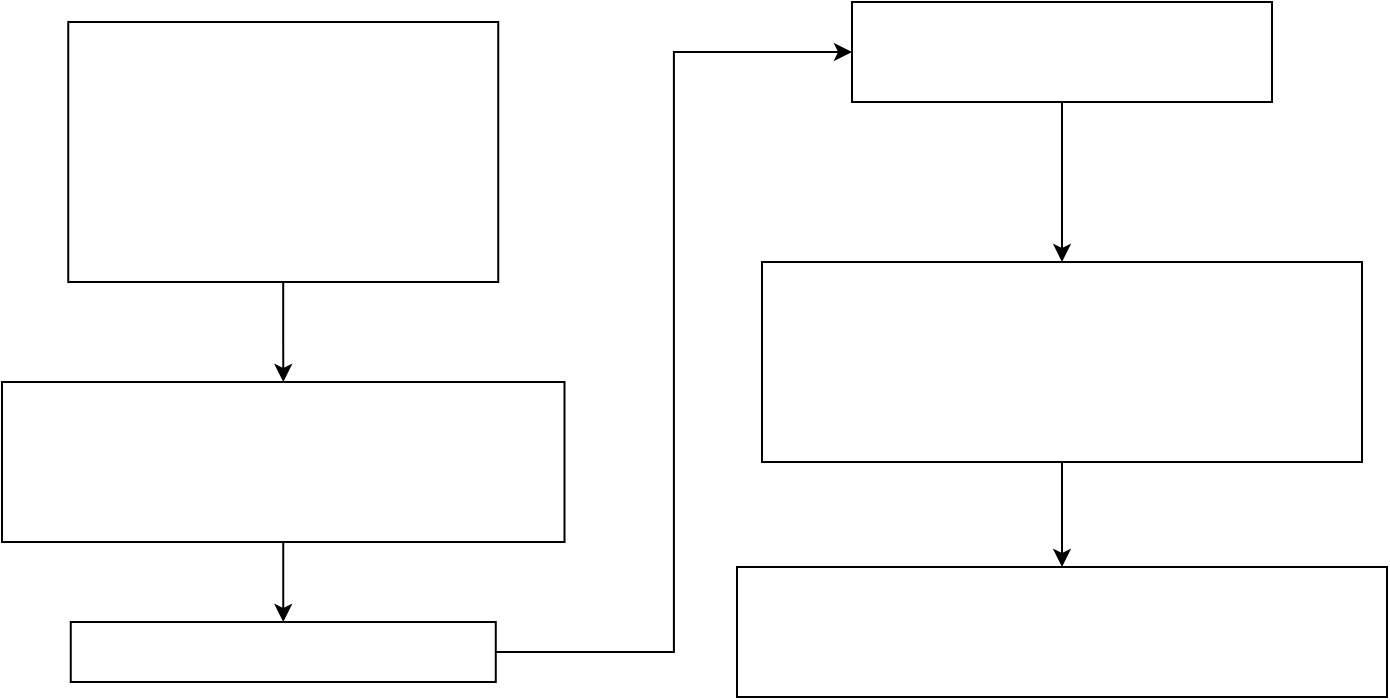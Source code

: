 <mxfile server="" version="13.1.3">
    <diagram id="6hGFLwfOUW9BJ-s0fimq" name="Page-1">
        <mxGraphModel dx="738" dy="580" grid="1" gridSize="10" guides="1" tooltips="1" connect="1" arrows="1" fold="1" page="1" pageScale="1" pageWidth="827" pageHeight="1169" math="0" shadow="0">
            <root>
                <mxCell id="0"/>
                <mxCell id="1" parent="0"/>
                <mxCell id="5" value="" style="edgeStyle=orthogonalEdgeStyle;rounded=0;orthogonalLoop=1;jettySize=auto;html=1;fontColor=#FFFFFF;" parent="1" source="3" target="4" edge="1">
                    <mxGeometry relative="1" as="geometry"/>
                </mxCell>
                <mxCell id="3" value="用户A 创建了1个组织&lt;br&gt;系统为此组织生成了非对称加密密钥&lt;br&gt;公钥开放，私钥由用户自身公钥加密填充到了用户 - 组织 对应关系数据库记录中&lt;br&gt;用户的私钥是由用户在本地加密提交到数据库的，所以即便拿到加密后的私钥也没法用" style="rounded=0;whiteSpace=wrap;html=1;fontColor=#FFFFFF;align=left;" parent="1" vertex="1">
                    <mxGeometry x="100.12" y="140" width="215" height="130" as="geometry"/>
                </mxCell>
                <mxCell id="7" value="" style="edgeStyle=orthogonalEdgeStyle;rounded=0;orthogonalLoop=1;jettySize=auto;html=1;fontColor=#FFFFFF;" parent="1" source="4" target="6" edge="1">
                    <mxGeometry relative="1" as="geometry"/>
                </mxCell>
                <mxCell id="4" value="用户A 在组织内添加了几个密码记录&lt;br&gt;密码记录中用户名、站点、密码 等关键字段都由 组织公钥 加密&lt;br&gt;（只有用户对应关系那里有用户本地加密后的组织私钥可解密）" style="rounded=0;whiteSpace=wrap;html=1;fontColor=#FFFFFF;align=left;" parent="1" vertex="1">
                    <mxGeometry x="67" y="320" width="281.25" height="80" as="geometry"/>
                </mxCell>
                <mxCell id="12" style="edgeStyle=orthogonalEdgeStyle;rounded=0;orthogonalLoop=1;jettySize=auto;html=1;entryX=0;entryY=0.5;entryDx=0;entryDy=0;fontColor=#FFFFFF;" parent="1" source="6" target="9" edge="1">
                    <mxGeometry relative="1" as="geometry"/>
                </mxCell>
                <mxCell id="6" value="用户A 将 用户B 邀请入组织" style="rounded=0;whiteSpace=wrap;html=1;fontColor=#FFFFFF;" parent="1" vertex="1">
                    <mxGeometry x="101.38" y="440" width="212.5" height="30" as="geometry"/>
                </mxCell>
                <mxCell id="14" value="" style="edgeStyle=orthogonalEdgeStyle;rounded=0;orthogonalLoop=1;jettySize=auto;html=1;fontColor=#FFFFFF;" parent="1" source="9" target="13" edge="1">
                    <mxGeometry relative="1" as="geometry"/>
                </mxCell>
                <mxCell id="9" value="用户B 在系统注册账户&lt;br&gt;也有了开放的公钥信息" style="rounded=0;whiteSpace=wrap;html=1;fontColor=#FFFFFF;align=left;" parent="1" vertex="1">
                    <mxGeometry x="492" y="130" width="210" height="50" as="geometry"/>
                </mxCell>
                <mxCell id="16" value="" style="edgeStyle=orthogonalEdgeStyle;rounded=0;orthogonalLoop=1;jettySize=auto;html=1;fontColor=#FFFFFF;" parent="1" source="13" target="15" edge="1">
                    <mxGeometry relative="1" as="geometry"/>
                </mxCell>
                <mxCell id="13" value="用户A 确认了 用户B 的加入信息&lt;br&gt;在本地将 组织私钥 使用 用户 B 的公钥加密后 更新到了 用户B - 组织的对应关系数据库记录中&lt;br&gt;（此时，用户B 有了解密组织内数据的能力）" style="rounded=0;whiteSpace=wrap;html=1;fontColor=#FFFFFF;align=left;" parent="1" vertex="1">
                    <mxGeometry x="447" y="260" width="300" height="100" as="geometry"/>
                </mxCell>
                <mxCell id="15" value="至于能读取哪些数据是后端的鉴权来补充的&lt;br&gt;现在这个粒度 是 组织级 的，如果想针对 单条记录的数据绝对安全的保证，那就要把这种非对称加密的模式下降到每条记录中" style="rounded=0;whiteSpace=wrap;html=1;fontColor=#FFFFFF;align=left;" parent="1" vertex="1">
                    <mxGeometry x="434.5" y="412.5" width="325" height="65" as="geometry"/>
                </mxCell>
            </root>
        </mxGraphModel>
    </diagram>
</mxfile>